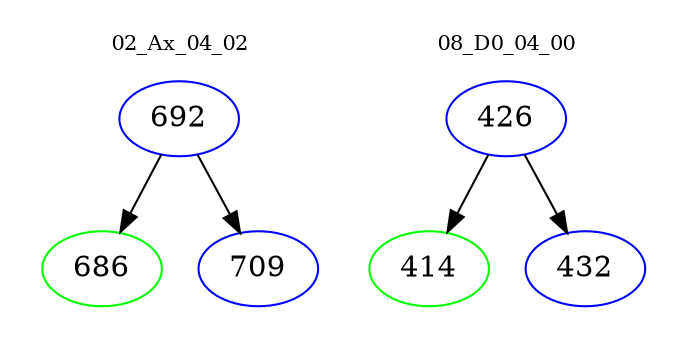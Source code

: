 digraph{
subgraph cluster_0 {
color = white
label = "02_Ax_04_02";
fontsize=10;
T0_692 [label="692", color="blue"]
T0_692 -> T0_686 [color="black"]
T0_686 [label="686", color="green"]
T0_692 -> T0_709 [color="black"]
T0_709 [label="709", color="blue"]
}
subgraph cluster_1 {
color = white
label = "08_D0_04_00";
fontsize=10;
T1_426 [label="426", color="blue"]
T1_426 -> T1_414 [color="black"]
T1_414 [label="414", color="green"]
T1_426 -> T1_432 [color="black"]
T1_432 [label="432", color="blue"]
}
}
